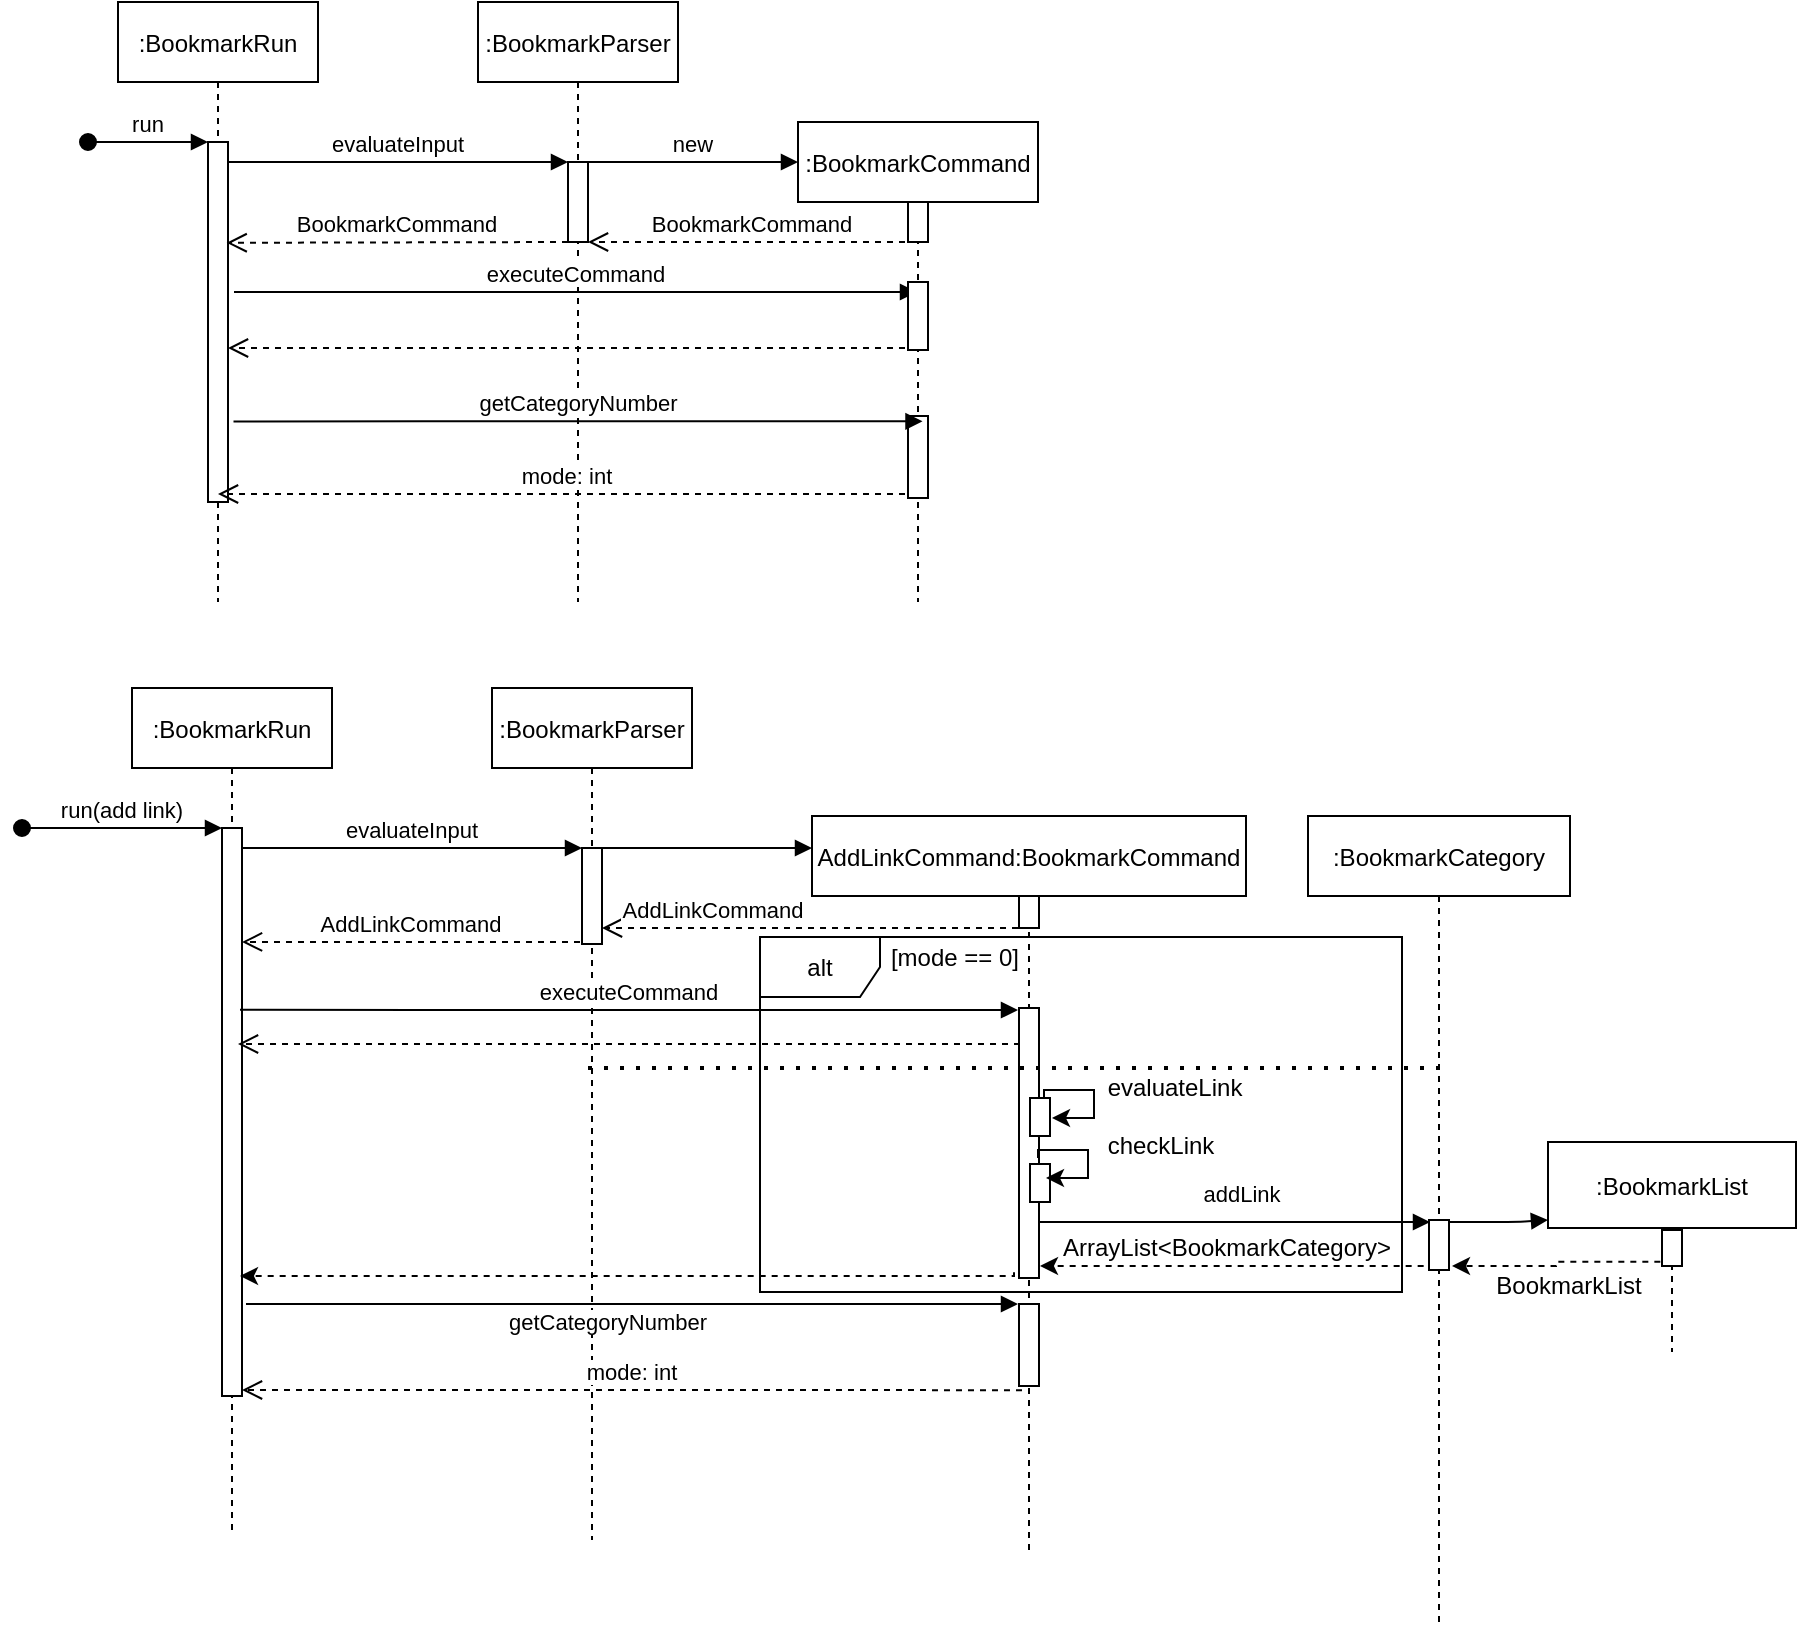 <mxfile version="13.8.8" type="github">
  <diagram id="kgpKYQtTHZ0yAKxKKP6v" name="Page-1">
    <mxGraphModel dx="946" dy="556" grid="0" gridSize="10" guides="1" tooltips="1" connect="1" arrows="1" fold="1" page="1" pageScale="1" pageWidth="850" pageHeight="1100" math="0" shadow="0">
      <root>
        <mxCell id="0" />
        <mxCell id="1" parent="0" />
        <mxCell id="3nuBFxr9cyL0pnOWT2aG-1" value=":BookmarkRun" style="shape=umlLifeline;perimeter=lifelinePerimeter;container=1;collapsible=0;recursiveResize=0;rounded=0;shadow=0;strokeWidth=1;" parent="1" vertex="1">
          <mxGeometry x="120" y="80" width="100" height="300" as="geometry" />
        </mxCell>
        <mxCell id="3nuBFxr9cyL0pnOWT2aG-2" value="" style="points=[];perimeter=orthogonalPerimeter;rounded=0;shadow=0;strokeWidth=1;" parent="3nuBFxr9cyL0pnOWT2aG-1" vertex="1">
          <mxGeometry x="45" y="70" width="10" height="180" as="geometry" />
        </mxCell>
        <mxCell id="3nuBFxr9cyL0pnOWT2aG-3" value="run" style="verticalAlign=bottom;startArrow=oval;endArrow=block;startSize=8;shadow=0;strokeWidth=1;" parent="3nuBFxr9cyL0pnOWT2aG-1" target="3nuBFxr9cyL0pnOWT2aG-2" edge="1">
          <mxGeometry relative="1" as="geometry">
            <mxPoint x="-15" y="70" as="sourcePoint" />
          </mxGeometry>
        </mxCell>
        <mxCell id="3nuBFxr9cyL0pnOWT2aG-5" value=":BookmarkParser" style="shape=umlLifeline;perimeter=lifelinePerimeter;container=1;collapsible=0;recursiveResize=0;rounded=0;shadow=0;strokeWidth=1;" parent="1" vertex="1">
          <mxGeometry x="300" y="80" width="100" height="300" as="geometry" />
        </mxCell>
        <mxCell id="3nuBFxr9cyL0pnOWT2aG-6" value="" style="points=[];perimeter=orthogonalPerimeter;rounded=0;shadow=0;strokeWidth=1;" parent="3nuBFxr9cyL0pnOWT2aG-5" vertex="1">
          <mxGeometry x="45" y="80" width="10" height="40" as="geometry" />
        </mxCell>
        <mxCell id="3nuBFxr9cyL0pnOWT2aG-7" value="" style="verticalAlign=bottom;endArrow=open;dashed=1;endSize=8;shadow=0;strokeWidth=1;" parent="1" source="B2R43GQGmDqM2nL9ELwO-3" target="3nuBFxr9cyL0pnOWT2aG-2" edge="1">
          <mxGeometry x="0.1" y="-67" relative="1" as="geometry">
            <mxPoint x="275" y="236" as="targetPoint" />
            <mxPoint x="343" y="290" as="sourcePoint" />
            <Array as="points">
              <mxPoint x="430" y="253" />
              <mxPoint x="330" y="253" />
              <mxPoint x="280" y="253" />
            </Array>
            <mxPoint x="60" y="37" as="offset" />
          </mxGeometry>
        </mxCell>
        <mxCell id="3nuBFxr9cyL0pnOWT2aG-8" value="evaluateInput" style="verticalAlign=bottom;endArrow=block;entryX=0;entryY=0;shadow=0;strokeWidth=1;" parent="1" source="3nuBFxr9cyL0pnOWT2aG-2" target="3nuBFxr9cyL0pnOWT2aG-6" edge="1">
          <mxGeometry relative="1" as="geometry">
            <mxPoint x="275" y="160" as="sourcePoint" />
          </mxGeometry>
        </mxCell>
        <mxCell id="3nuBFxr9cyL0pnOWT2aG-10" value="mode: int" style="verticalAlign=bottom;endArrow=open;dashed=1;endSize=8;shadow=0;strokeWidth=1;" parent="1" source="B2R43GQGmDqM2nL9ELwO-3" target="3nuBFxr9cyL0pnOWT2aG-1" edge="1">
          <mxGeometry relative="1" as="geometry">
            <mxPoint x="240" y="257" as="targetPoint" />
            <Array as="points">
              <mxPoint x="330" y="326" />
              <mxPoint x="300" y="326" />
            </Array>
          </mxGeometry>
        </mxCell>
        <mxCell id="B2R43GQGmDqM2nL9ELwO-1" value="executeCommand" style="verticalAlign=bottom;endArrow=block;shadow=0;strokeWidth=1;" parent="1" target="B2R43GQGmDqM2nL9ELwO-3" edge="1">
          <mxGeometry relative="1" as="geometry">
            <mxPoint x="178" y="225" as="sourcePoint" />
            <mxPoint x="310" y="220" as="targetPoint" />
            <Array as="points">
              <mxPoint x="280" y="225" />
              <mxPoint x="300" y="225" />
            </Array>
          </mxGeometry>
        </mxCell>
        <mxCell id="B2R43GQGmDqM2nL9ELwO-3" value=":BookmarkCommand" style="shape=umlLifeline;perimeter=lifelinePerimeter;container=1;collapsible=0;recursiveResize=0;rounded=0;shadow=0;strokeWidth=1;" parent="1" vertex="1">
          <mxGeometry x="460" y="140" width="120" height="240" as="geometry" />
        </mxCell>
        <mxCell id="B2R43GQGmDqM2nL9ELwO-6" value="" style="points=[];perimeter=orthogonalPerimeter;rounded=0;shadow=0;strokeWidth=1;" parent="B2R43GQGmDqM2nL9ELwO-3" vertex="1">
          <mxGeometry x="55" y="40" width="10" height="20" as="geometry" />
        </mxCell>
        <mxCell id="B2R43GQGmDqM2nL9ELwO-10" value="" style="points=[];perimeter=orthogonalPerimeter;rounded=0;shadow=0;strokeWidth=1;" parent="B2R43GQGmDqM2nL9ELwO-3" vertex="1">
          <mxGeometry x="55" y="80" width="10" height="34" as="geometry" />
        </mxCell>
        <mxCell id="B2R43GQGmDqM2nL9ELwO-93" value="" style="points=[];perimeter=orthogonalPerimeter;rounded=0;shadow=0;strokeWidth=1;" parent="B2R43GQGmDqM2nL9ELwO-3" vertex="1">
          <mxGeometry x="55" y="147" width="10" height="41" as="geometry" />
        </mxCell>
        <mxCell id="B2R43GQGmDqM2nL9ELwO-5" value="new" style="verticalAlign=bottom;endArrow=block;shadow=0;strokeWidth=1;" parent="1" edge="1">
          <mxGeometry relative="1" as="geometry">
            <mxPoint x="355" y="160.0" as="sourcePoint" />
            <mxPoint x="460" y="160" as="targetPoint" />
          </mxGeometry>
        </mxCell>
        <mxCell id="B2R43GQGmDqM2nL9ELwO-7" value="BookmarkCommand" style="verticalAlign=bottom;endArrow=open;dashed=1;endSize=8;shadow=0;strokeWidth=1;" parent="1" source="B2R43GQGmDqM2nL9ELwO-3" target="3nuBFxr9cyL0pnOWT2aG-6" edge="1">
          <mxGeometry relative="1" as="geometry">
            <mxPoint x="360" y="200" as="targetPoint" />
            <mxPoint x="510" y="200" as="sourcePoint" />
            <Array as="points">
              <mxPoint x="450" y="200" />
            </Array>
          </mxGeometry>
        </mxCell>
        <mxCell id="B2R43GQGmDqM2nL9ELwO-8" value="BookmarkCommand" style="verticalAlign=bottom;endArrow=open;dashed=1;endSize=8;exitX=0;exitY=0.95;shadow=0;strokeWidth=1;entryX=0.933;entryY=0.28;entryDx=0;entryDy=0;entryPerimeter=0;" parent="1" target="3nuBFxr9cyL0pnOWT2aG-2" edge="1">
          <mxGeometry relative="1" as="geometry">
            <mxPoint x="180" y="200.0" as="targetPoint" />
            <mxPoint x="345" y="200.0" as="sourcePoint" />
          </mxGeometry>
        </mxCell>
        <mxCell id="B2R43GQGmDqM2nL9ELwO-11" value="getCategoryNumber" style="verticalAlign=bottom;endArrow=block;shadow=0;strokeWidth=1;exitX=1;exitY=0.395;exitDx=0;exitDy=0;exitPerimeter=0;" parent="1" edge="1">
          <mxGeometry relative="1" as="geometry">
            <mxPoint x="177.75" y="289.72" as="sourcePoint" />
            <mxPoint x="522.25" y="289.67" as="targetPoint" />
            <Array as="points">
              <mxPoint x="282.75" y="289.67" />
              <mxPoint x="302.75" y="289.67" />
            </Array>
          </mxGeometry>
        </mxCell>
        <mxCell id="B2R43GQGmDqM2nL9ELwO-45" value=":BookmarkRun" style="shape=umlLifeline;perimeter=lifelinePerimeter;container=1;collapsible=0;recursiveResize=0;rounded=0;shadow=0;strokeWidth=1;" parent="1" vertex="1">
          <mxGeometry x="127" y="423" width="100" height="423" as="geometry" />
        </mxCell>
        <mxCell id="B2R43GQGmDqM2nL9ELwO-46" value="" style="points=[];perimeter=orthogonalPerimeter;rounded=0;shadow=0;strokeWidth=1;" parent="B2R43GQGmDqM2nL9ELwO-45" vertex="1">
          <mxGeometry x="45" y="70" width="10" height="284" as="geometry" />
        </mxCell>
        <mxCell id="B2R43GQGmDqM2nL9ELwO-47" value="run(add link)" style="verticalAlign=bottom;startArrow=oval;endArrow=block;startSize=8;shadow=0;strokeWidth=1;" parent="B2R43GQGmDqM2nL9ELwO-45" target="B2R43GQGmDqM2nL9ELwO-46" edge="1">
          <mxGeometry relative="1" as="geometry">
            <mxPoint x="-55" y="70" as="sourcePoint" />
          </mxGeometry>
        </mxCell>
        <mxCell id="B2R43GQGmDqM2nL9ELwO-48" value=":BookmarkParser" style="shape=umlLifeline;perimeter=lifelinePerimeter;container=1;collapsible=0;recursiveResize=0;rounded=0;shadow=0;strokeWidth=1;" parent="1" vertex="1">
          <mxGeometry x="307" y="423" width="100" height="426" as="geometry" />
        </mxCell>
        <mxCell id="B2R43GQGmDqM2nL9ELwO-49" value="" style="points=[];perimeter=orthogonalPerimeter;rounded=0;shadow=0;strokeWidth=1;" parent="B2R43GQGmDqM2nL9ELwO-48" vertex="1">
          <mxGeometry x="45" y="80" width="10" height="48" as="geometry" />
        </mxCell>
        <mxCell id="B2R43GQGmDqM2nL9ELwO-51" value="evaluateInput" style="verticalAlign=bottom;endArrow=block;entryX=0;entryY=0;shadow=0;strokeWidth=1;" parent="1" source="B2R43GQGmDqM2nL9ELwO-46" target="B2R43GQGmDqM2nL9ELwO-49" edge="1">
          <mxGeometry relative="1" as="geometry">
            <mxPoint x="282" y="503" as="sourcePoint" />
          </mxGeometry>
        </mxCell>
        <mxCell id="B2R43GQGmDqM2nL9ELwO-52" value="mode: int" style="verticalAlign=bottom;endArrow=open;dashed=1;endSize=8;shadow=0;strokeWidth=1;exitX=0.15;exitY=1.051;exitDx=0;exitDy=0;exitPerimeter=0;" parent="1" source="B2R43GQGmDqM2nL9ELwO-92" target="B2R43GQGmDqM2nL9ELwO-46" edge="1">
          <mxGeometry relative="1" as="geometry">
            <mxPoint x="177" y="757" as="targetPoint" />
            <Array as="points">
              <mxPoint x="422" y="774" />
              <mxPoint x="307" y="774" />
            </Array>
          </mxGeometry>
        </mxCell>
        <mxCell id="B2R43GQGmDqM2nL9ELwO-53" value="executeCommand" style="verticalAlign=bottom;endArrow=block;shadow=0;strokeWidth=1;exitX=0.9;exitY=0.32;exitDx=0;exitDy=0;exitPerimeter=0;" parent="1" source="B2R43GQGmDqM2nL9ELwO-46" edge="1">
          <mxGeometry relative="1" as="geometry">
            <mxPoint x="185" y="584" as="sourcePoint" />
            <mxPoint x="570" y="584" as="targetPoint" />
            <Array as="points">
              <mxPoint x="279" y="584" />
              <mxPoint x="402" y="584" />
            </Array>
          </mxGeometry>
        </mxCell>
        <mxCell id="B2R43GQGmDqM2nL9ELwO-54" value="AddLinkCommand:BookmarkCommand" style="shape=umlLifeline;perimeter=lifelinePerimeter;container=1;collapsible=0;recursiveResize=0;rounded=0;shadow=0;strokeWidth=1;" parent="1" vertex="1">
          <mxGeometry x="467" y="487" width="217" height="367" as="geometry" />
        </mxCell>
        <mxCell id="B2R43GQGmDqM2nL9ELwO-55" value="" style="points=[];perimeter=orthogonalPerimeter;rounded=0;shadow=0;strokeWidth=1;" parent="B2R43GQGmDqM2nL9ELwO-54" vertex="1">
          <mxGeometry x="103.5" y="40" width="10" height="16" as="geometry" />
        </mxCell>
        <mxCell id="B2R43GQGmDqM2nL9ELwO-56" value="" style="points=[];perimeter=orthogonalPerimeter;rounded=0;shadow=0;strokeWidth=1;" parent="B2R43GQGmDqM2nL9ELwO-54" vertex="1">
          <mxGeometry x="103.5" y="96" width="10" height="135" as="geometry" />
        </mxCell>
        <mxCell id="B2R43GQGmDqM2nL9ELwO-92" value="" style="points=[];perimeter=orthogonalPerimeter;rounded=0;shadow=0;strokeWidth=1;" parent="B2R43GQGmDqM2nL9ELwO-54" vertex="1">
          <mxGeometry x="103.5" y="244" width="10" height="41" as="geometry" />
        </mxCell>
        <mxCell id="lDT-1LPyz9fsKVlqVH7C-4" value="" style="points=[];perimeter=orthogonalPerimeter;rounded=0;shadow=0;strokeWidth=1;" vertex="1" parent="B2R43GQGmDqM2nL9ELwO-54">
          <mxGeometry x="109" y="174" width="10" height="19" as="geometry" />
        </mxCell>
        <mxCell id="B2R43GQGmDqM2nL9ELwO-67" value="" style="points=[];perimeter=orthogonalPerimeter;rounded=0;shadow=0;strokeWidth=1;" parent="B2R43GQGmDqM2nL9ELwO-54" vertex="1">
          <mxGeometry x="109" y="141" width="10" height="19" as="geometry" />
        </mxCell>
        <mxCell id="B2R43GQGmDqM2nL9ELwO-69" style="edgeStyle=orthogonalEdgeStyle;rounded=0;orthogonalLoop=1;jettySize=auto;html=1;" parent="B2R43GQGmDqM2nL9ELwO-54" source="B2R43GQGmDqM2nL9ELwO-67" edge="1">
          <mxGeometry relative="1" as="geometry">
            <Array as="points">
              <mxPoint x="116" y="137" />
              <mxPoint x="141" y="137" />
              <mxPoint x="141" y="151" />
            </Array>
            <mxPoint x="120" y="151" as="targetPoint" />
          </mxGeometry>
        </mxCell>
        <mxCell id="B2R43GQGmDqM2nL9ELwO-57" value="" style="verticalAlign=bottom;endArrow=block;shadow=0;strokeWidth=1;" parent="1" edge="1">
          <mxGeometry relative="1" as="geometry">
            <mxPoint x="362" y="503.0" as="sourcePoint" />
            <mxPoint x="467" y="503" as="targetPoint" />
          </mxGeometry>
        </mxCell>
        <mxCell id="B2R43GQGmDqM2nL9ELwO-58" value="AddLinkCommand" style="verticalAlign=bottom;endArrow=open;dashed=1;endSize=8;shadow=0;strokeWidth=1;" parent="1" edge="1">
          <mxGeometry x="0.465" relative="1" as="geometry">
            <mxPoint x="362" y="543" as="targetPoint" />
            <mxPoint x="570" y="543" as="sourcePoint" />
            <Array as="points">
              <mxPoint x="457" y="543" />
            </Array>
            <mxPoint as="offset" />
          </mxGeometry>
        </mxCell>
        <mxCell id="B2R43GQGmDqM2nL9ELwO-59" value="AddLinkCommand" style="verticalAlign=bottom;endArrow=open;dashed=1;endSize=8;exitX=-0.1;exitY=0.979;shadow=0;strokeWidth=1;exitDx=0;exitDy=0;exitPerimeter=0;" parent="1" target="B2R43GQGmDqM2nL9ELwO-46" edge="1" source="B2R43GQGmDqM2nL9ELwO-49">
          <mxGeometry relative="1" as="geometry">
            <mxPoint x="187" y="543.0" as="targetPoint" />
            <mxPoint x="352" y="543.0" as="sourcePoint" />
          </mxGeometry>
        </mxCell>
        <mxCell id="B2R43GQGmDqM2nL9ELwO-60" value="getCategoryNumber" style="verticalAlign=bottom;endArrow=block;shadow=0;strokeWidth=1;" parent="1" edge="1">
          <mxGeometry x="-0.062" y="-18" relative="1" as="geometry">
            <mxPoint x="184" y="731" as="sourcePoint" />
            <mxPoint x="570" y="731" as="targetPoint" />
            <Array as="points">
              <mxPoint x="242" y="731" />
              <mxPoint x="365" y="731" />
              <mxPoint x="401" y="731" />
            </Array>
            <mxPoint as="offset" />
          </mxGeometry>
        </mxCell>
        <mxCell id="B2R43GQGmDqM2nL9ELwO-61" value=":BookmarkCategory" style="shape=umlLifeline;perimeter=lifelinePerimeter;container=1;collapsible=0;recursiveResize=0;rounded=0;shadow=0;strokeWidth=1;" parent="1" vertex="1">
          <mxGeometry x="715" y="487" width="131" height="405" as="geometry" />
        </mxCell>
        <mxCell id="B2R43GQGmDqM2nL9ELwO-63" value="" style="points=[];perimeter=orthogonalPerimeter;rounded=0;shadow=0;strokeWidth=1;" parent="B2R43GQGmDqM2nL9ELwO-61" vertex="1">
          <mxGeometry x="60.5" y="202" width="10" height="25" as="geometry" />
        </mxCell>
        <mxCell id="B2R43GQGmDqM2nL9ELwO-64" value="alt" style="shape=umlFrame;whiteSpace=wrap;html=1;" parent="1" vertex="1">
          <mxGeometry x="441" y="547.5" width="321" height="177.5" as="geometry" />
        </mxCell>
        <mxCell id="B2R43GQGmDqM2nL9ELwO-65" value="" style="verticalAlign=bottom;endArrow=open;dashed=1;endSize=8;shadow=0;strokeWidth=1;" parent="1" edge="1">
          <mxGeometry relative="1" as="geometry">
            <mxPoint x="180.003" y="601" as="targetPoint" />
            <Array as="points">
              <mxPoint x="340.17" y="601" />
              <mxPoint x="310.17" y="601" />
            </Array>
            <mxPoint x="571" y="601" as="sourcePoint" />
          </mxGeometry>
        </mxCell>
        <mxCell id="B2R43GQGmDqM2nL9ELwO-66" value="[mode == 0]" style="text;html=1;strokeColor=none;fillColor=none;align=center;verticalAlign=middle;whiteSpace=wrap;rounded=0;" parent="1" vertex="1">
          <mxGeometry x="504" y="547.5" width="69" height="20" as="geometry" />
        </mxCell>
        <mxCell id="B2R43GQGmDqM2nL9ELwO-71" value="" style="endArrow=none;dashed=1;html=1;dashPattern=1 3;strokeWidth=2;" parent="1" target="B2R43GQGmDqM2nL9ELwO-61" edge="1">
          <mxGeometry width="50" height="50" relative="1" as="geometry">
            <mxPoint x="355" y="613" as="sourcePoint" />
            <mxPoint x="425" y="613" as="targetPoint" />
          </mxGeometry>
        </mxCell>
        <mxCell id="B2R43GQGmDqM2nL9ELwO-73" value="evaluateLink" style="text;html=1;align=center;verticalAlign=middle;resizable=0;points=[];autosize=1;" parent="1" vertex="1">
          <mxGeometry x="609" y="614" width="77" height="18" as="geometry" />
        </mxCell>
        <mxCell id="B2R43GQGmDqM2nL9ELwO-77" value="addLink" style="verticalAlign=bottom;endArrow=block;shadow=0;strokeWidth=1;" parent="1" edge="1">
          <mxGeometry x="0.041" y="5" relative="1" as="geometry">
            <mxPoint x="580" y="690" as="sourcePoint" />
            <mxPoint x="776" y="690" as="targetPoint" />
            <Array as="points">
              <mxPoint x="682" y="690" />
              <mxPoint x="702" y="690" />
            </Array>
            <mxPoint as="offset" />
          </mxGeometry>
        </mxCell>
        <mxCell id="B2R43GQGmDqM2nL9ELwO-78" value=":BookmarkList" style="shape=umlLifeline;perimeter=lifelinePerimeter;container=1;collapsible=0;recursiveResize=0;rounded=0;shadow=0;strokeWidth=1;size=43;" parent="1" vertex="1">
          <mxGeometry x="835" y="650" width="124" height="105" as="geometry" />
        </mxCell>
        <mxCell id="B2R43GQGmDqM2nL9ELwO-79" value="" style="points=[];perimeter=orthogonalPerimeter;rounded=0;shadow=0;strokeWidth=1;" parent="B2R43GQGmDqM2nL9ELwO-78" vertex="1">
          <mxGeometry x="57" y="44" width="10" height="18" as="geometry" />
        </mxCell>
        <mxCell id="4Hyl6lSfYa6bQXHFlkTz-3" value="" style="verticalAlign=bottom;endArrow=block;shadow=0;strokeWidth=1;entryX=0;entryY=0.371;entryDx=0;entryDy=0;entryPerimeter=0;" parent="B2R43GQGmDqM2nL9ELwO-78" target="B2R43GQGmDqM2nL9ELwO-78" edge="1">
          <mxGeometry x="0.041" y="5" relative="1" as="geometry">
            <mxPoint x="-49.5" y="40" as="sourcePoint" />
            <mxPoint x="-3" y="40" as="targetPoint" />
            <Array as="points">
              <mxPoint x="-15" y="40" />
            </Array>
            <mxPoint as="offset" />
          </mxGeometry>
        </mxCell>
        <mxCell id="B2R43GQGmDqM2nL9ELwO-83" style="edgeStyle=orthogonalEdgeStyle;rounded=0;orthogonalLoop=1;jettySize=auto;html=1;dashed=1;entryX=1.15;entryY=0.92;entryDx=0;entryDy=0;entryPerimeter=0;exitX=-0.083;exitY=0.881;exitDx=0;exitDy=0;exitPerimeter=0;" parent="1" source="B2R43GQGmDqM2nL9ELwO-79" target="B2R43GQGmDqM2nL9ELwO-63" edge="1">
          <mxGeometry relative="1" as="geometry">
            <Array as="points">
              <mxPoint x="839" y="710" />
              <mxPoint x="839" y="712" />
            </Array>
          </mxGeometry>
        </mxCell>
        <mxCell id="B2R43GQGmDqM2nL9ELwO-85" value="BookmarkList" style="text;html=1;align=center;verticalAlign=middle;resizable=0;points=[];autosize=1;" parent="1" vertex="1">
          <mxGeometry x="803" y="713" width="83" height="18" as="geometry" />
        </mxCell>
        <mxCell id="B2R43GQGmDqM2nL9ELwO-88" style="edgeStyle=orthogonalEdgeStyle;rounded=0;orthogonalLoop=1;jettySize=auto;html=1;dashed=1;exitX=-0.267;exitY=0.92;exitDx=0;exitDy=0;exitPerimeter=0;" parent="1" source="B2R43GQGmDqM2nL9ELwO-63" edge="1">
          <mxGeometry relative="1" as="geometry">
            <mxPoint x="581" y="712" as="targetPoint" />
            <Array as="points">
              <mxPoint x="581" y="712" />
            </Array>
          </mxGeometry>
        </mxCell>
        <mxCell id="B2R43GQGmDqM2nL9ELwO-89" value="ArrayList&amp;lt;BookmarkCategory&amp;gt;" style="text;html=1;align=center;verticalAlign=middle;resizable=0;points=[];autosize=1;" parent="1" vertex="1">
          <mxGeometry x="587" y="693.5" width="174" height="18" as="geometry" />
        </mxCell>
        <mxCell id="B2R43GQGmDqM2nL9ELwO-90" style="edgeStyle=orthogonalEdgeStyle;rounded=0;orthogonalLoop=1;jettySize=auto;html=1;dashed=1;exitX=-0.25;exitY=0.979;exitDx=0;exitDy=0;exitPerimeter=0;" parent="1" source="B2R43GQGmDqM2nL9ELwO-56" edge="1">
          <mxGeometry relative="1" as="geometry">
            <mxPoint x="466" y="700" as="sourcePoint" />
            <mxPoint x="181" y="717" as="targetPoint" />
            <Array as="points">
              <mxPoint x="181" y="717" />
            </Array>
          </mxGeometry>
        </mxCell>
        <mxCell id="lDT-1LPyz9fsKVlqVH7C-5" style="edgeStyle=orthogonalEdgeStyle;rounded=0;orthogonalLoop=1;jettySize=auto;html=1;" edge="1" parent="1">
          <mxGeometry relative="1" as="geometry">
            <Array as="points">
              <mxPoint x="580" y="654" />
              <mxPoint x="605" y="654" />
              <mxPoint x="605" y="668" />
            </Array>
            <mxPoint x="580" y="658" as="sourcePoint" />
            <mxPoint x="584" y="668" as="targetPoint" />
          </mxGeometry>
        </mxCell>
        <mxCell id="lDT-1LPyz9fsKVlqVH7C-8" value="checkLink" style="text;html=1;align=center;verticalAlign=middle;resizable=0;points=[];autosize=1;" vertex="1" parent="1">
          <mxGeometry x="609" y="643" width="63" height="18" as="geometry" />
        </mxCell>
      </root>
    </mxGraphModel>
  </diagram>
</mxfile>
